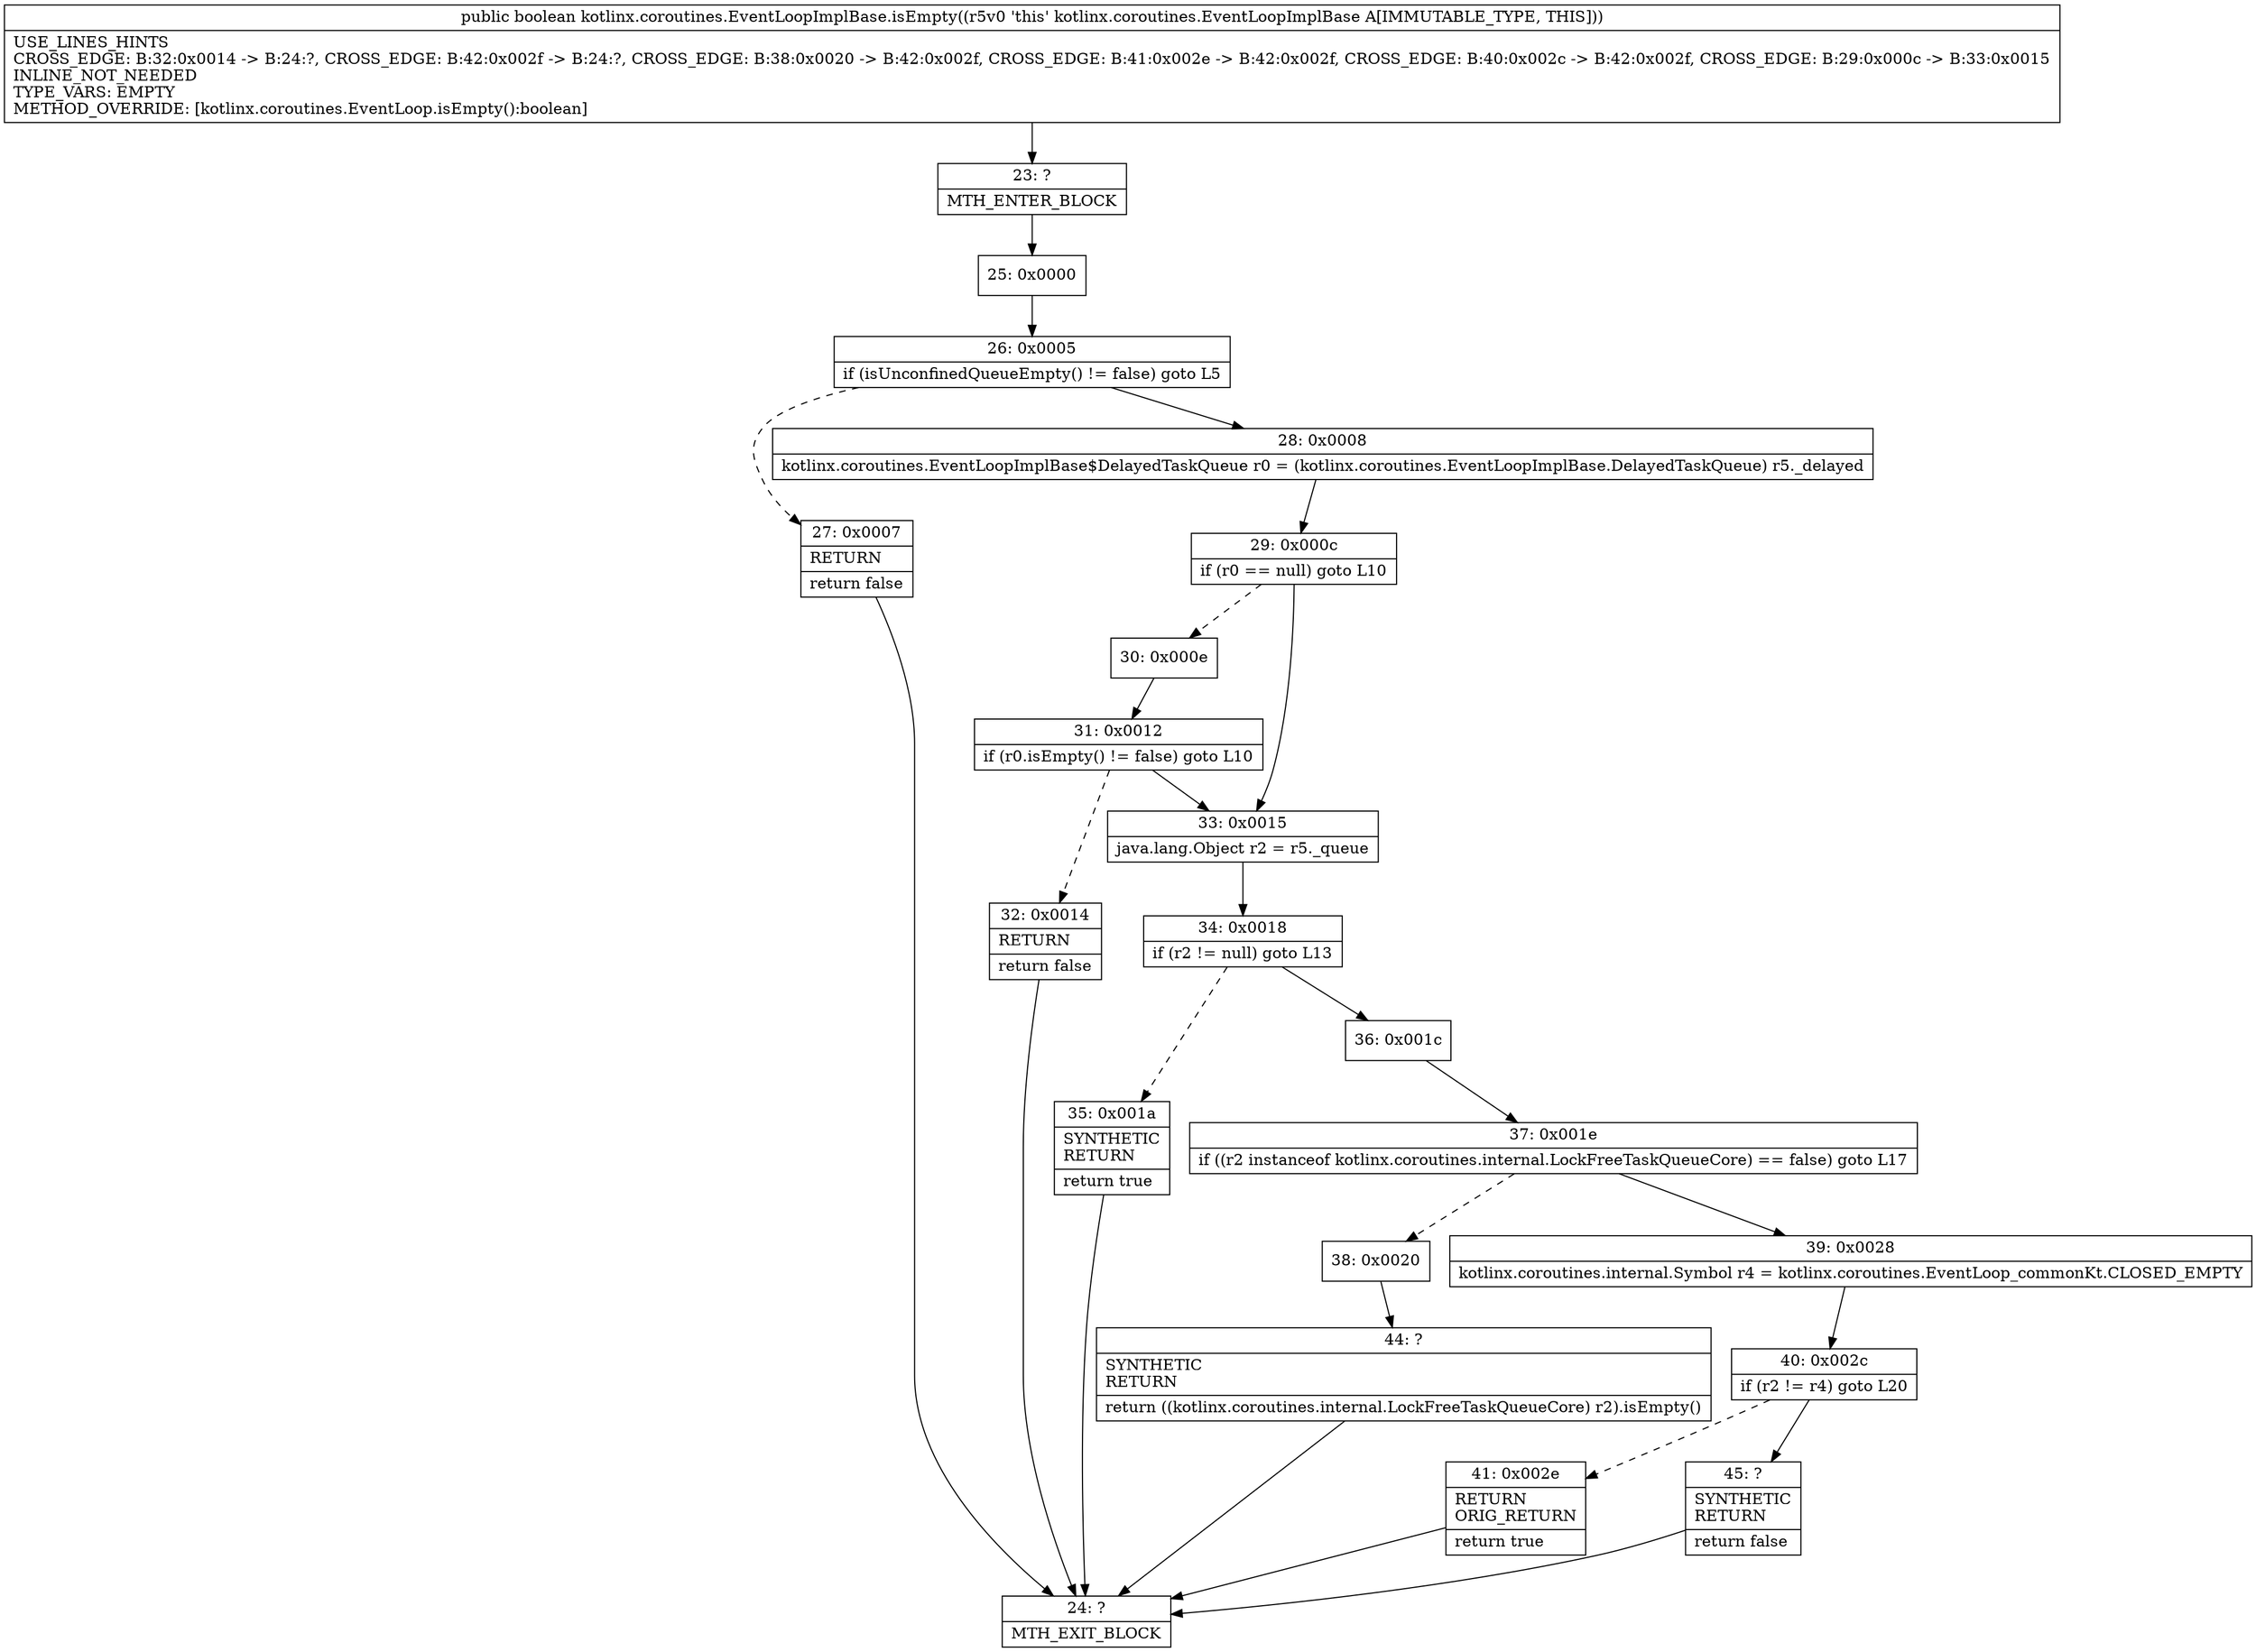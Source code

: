 digraph "CFG forkotlinx.coroutines.EventLoopImplBase.isEmpty()Z" {
Node_23 [shape=record,label="{23\:\ ?|MTH_ENTER_BLOCK\l}"];
Node_25 [shape=record,label="{25\:\ 0x0000}"];
Node_26 [shape=record,label="{26\:\ 0x0005|if (isUnconfinedQueueEmpty() != false) goto L5\l}"];
Node_27 [shape=record,label="{27\:\ 0x0007|RETURN\l|return false\l}"];
Node_24 [shape=record,label="{24\:\ ?|MTH_EXIT_BLOCK\l}"];
Node_28 [shape=record,label="{28\:\ 0x0008|kotlinx.coroutines.EventLoopImplBase$DelayedTaskQueue r0 = (kotlinx.coroutines.EventLoopImplBase.DelayedTaskQueue) r5._delayed\l}"];
Node_29 [shape=record,label="{29\:\ 0x000c|if (r0 == null) goto L10\l}"];
Node_30 [shape=record,label="{30\:\ 0x000e}"];
Node_31 [shape=record,label="{31\:\ 0x0012|if (r0.isEmpty() != false) goto L10\l}"];
Node_32 [shape=record,label="{32\:\ 0x0014|RETURN\l|return false\l}"];
Node_33 [shape=record,label="{33\:\ 0x0015|java.lang.Object r2 = r5._queue\l}"];
Node_34 [shape=record,label="{34\:\ 0x0018|if (r2 != null) goto L13\l}"];
Node_35 [shape=record,label="{35\:\ 0x001a|SYNTHETIC\lRETURN\l|return true\l}"];
Node_36 [shape=record,label="{36\:\ 0x001c}"];
Node_37 [shape=record,label="{37\:\ 0x001e|if ((r2 instanceof kotlinx.coroutines.internal.LockFreeTaskQueueCore) == false) goto L17\l}"];
Node_38 [shape=record,label="{38\:\ 0x0020}"];
Node_44 [shape=record,label="{44\:\ ?|SYNTHETIC\lRETURN\l|return ((kotlinx.coroutines.internal.LockFreeTaskQueueCore) r2).isEmpty()\l}"];
Node_39 [shape=record,label="{39\:\ 0x0028|kotlinx.coroutines.internal.Symbol r4 = kotlinx.coroutines.EventLoop_commonKt.CLOSED_EMPTY\l}"];
Node_40 [shape=record,label="{40\:\ 0x002c|if (r2 != r4) goto L20\l}"];
Node_41 [shape=record,label="{41\:\ 0x002e|RETURN\lORIG_RETURN\l|return true\l}"];
Node_45 [shape=record,label="{45\:\ ?|SYNTHETIC\lRETURN\l|return false\l}"];
MethodNode[shape=record,label="{public boolean kotlinx.coroutines.EventLoopImplBase.isEmpty((r5v0 'this' kotlinx.coroutines.EventLoopImplBase A[IMMUTABLE_TYPE, THIS]))  | USE_LINES_HINTS\lCROSS_EDGE: B:32:0x0014 \-\> B:24:?, CROSS_EDGE: B:42:0x002f \-\> B:24:?, CROSS_EDGE: B:38:0x0020 \-\> B:42:0x002f, CROSS_EDGE: B:41:0x002e \-\> B:42:0x002f, CROSS_EDGE: B:40:0x002c \-\> B:42:0x002f, CROSS_EDGE: B:29:0x000c \-\> B:33:0x0015\lINLINE_NOT_NEEDED\lTYPE_VARS: EMPTY\lMETHOD_OVERRIDE: [kotlinx.coroutines.EventLoop.isEmpty():boolean]\l}"];
MethodNode -> Node_23;Node_23 -> Node_25;
Node_25 -> Node_26;
Node_26 -> Node_27[style=dashed];
Node_26 -> Node_28;
Node_27 -> Node_24;
Node_28 -> Node_29;
Node_29 -> Node_30[style=dashed];
Node_29 -> Node_33;
Node_30 -> Node_31;
Node_31 -> Node_32[style=dashed];
Node_31 -> Node_33;
Node_32 -> Node_24;
Node_33 -> Node_34;
Node_34 -> Node_35[style=dashed];
Node_34 -> Node_36;
Node_35 -> Node_24;
Node_36 -> Node_37;
Node_37 -> Node_38[style=dashed];
Node_37 -> Node_39;
Node_38 -> Node_44;
Node_44 -> Node_24;
Node_39 -> Node_40;
Node_40 -> Node_41[style=dashed];
Node_40 -> Node_45;
Node_41 -> Node_24;
Node_45 -> Node_24;
}

